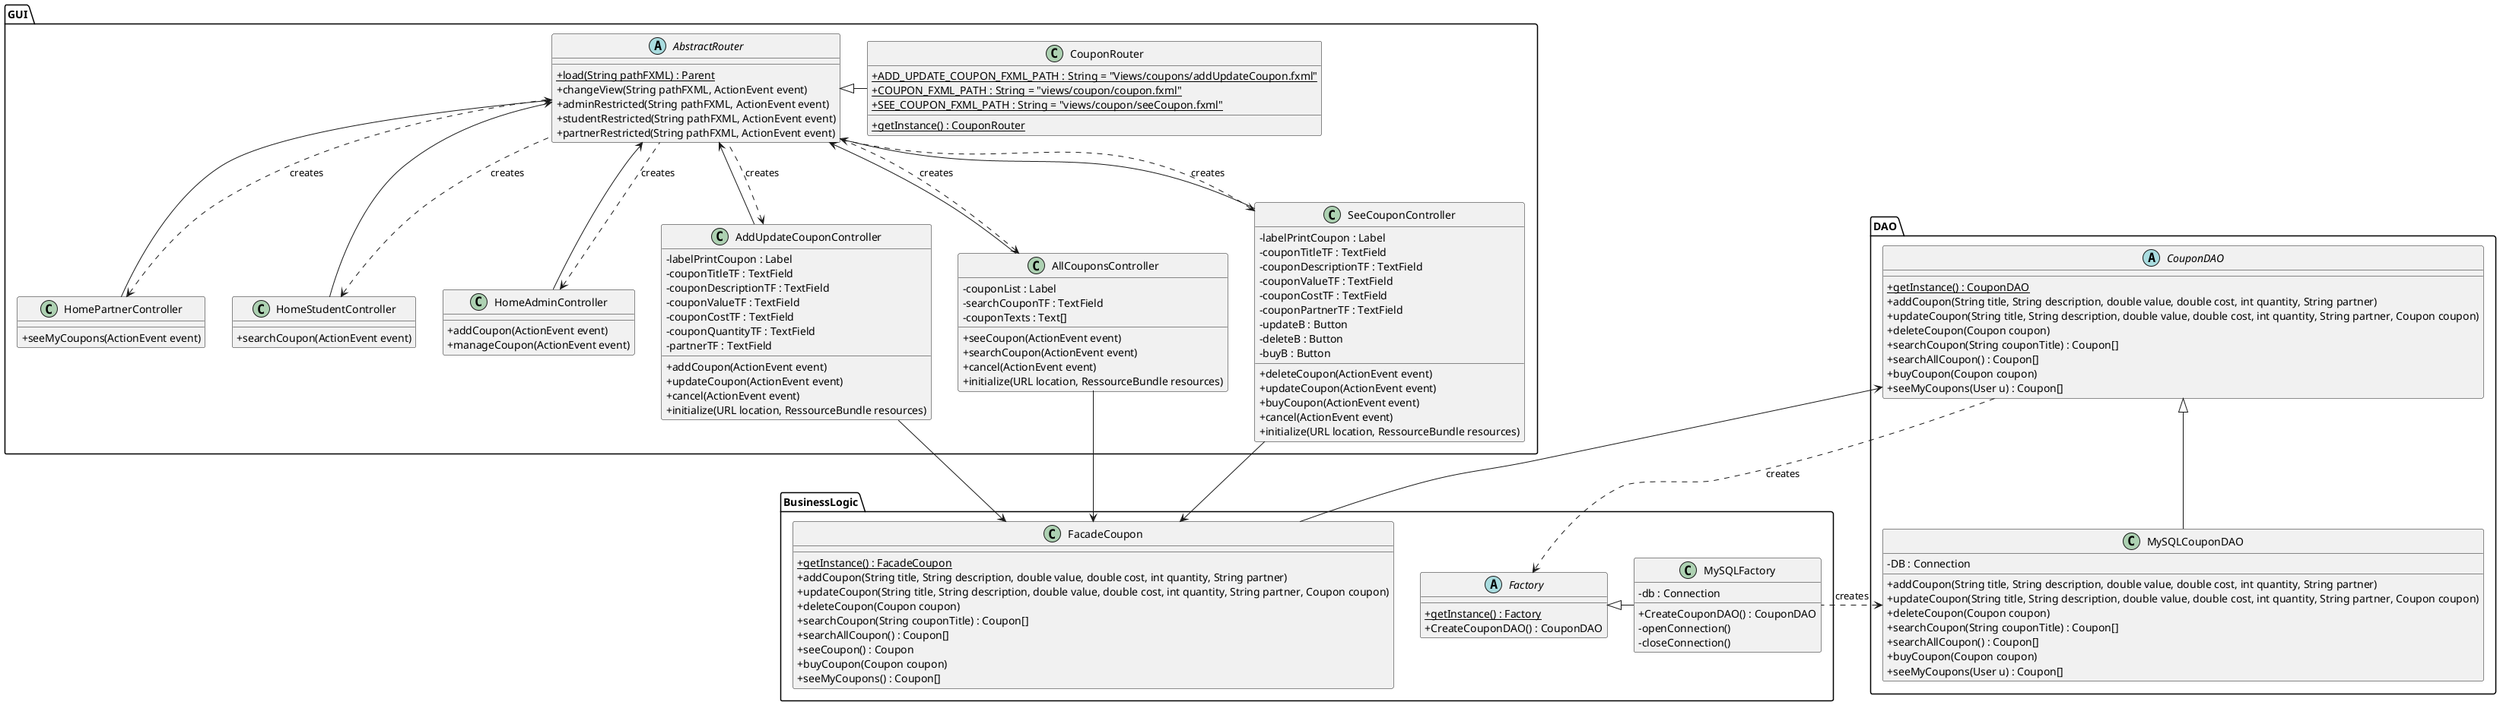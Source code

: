 @startuml
skinparam classAttributeIconSize 0

package GUI{
    abstract class AbstractRouter{
        + {static} load(String pathFXML) : Parent
        + changeView(String pathFXML, ActionEvent event)
        + adminRestricted(String pathFXML, ActionEvent event)
        + studentRestricted(String pathFXML, ActionEvent event)
        + partnerRestricted(String pathFXML, ActionEvent event)

    }

    class CouponRouter{
        + {static} ADD_UPDATE_COUPON_FXML_PATH : String = "Views/coupons/addUpdateCoupon.fxml"
        + {static} COUPON_FXML_PATH : String = "views/coupon/coupon.fxml"
        + {static} SEE_COUPON_FXML_PATH : String = "views/coupon/seeCoupon.fxml"
        + {static} getInstance() : CouponRouter
    }

    class HomePartnerController{
        + seeMyCoupons(ActionEvent event)
    }

    class HomeStudentController{
        + searchCoupon(ActionEvent event)
    }

    class HomeAdminController{
        + addCoupon(ActionEvent event)
        + manageCoupon(ActionEvent event)

    }

    class AddUpdateCouponController{
         - labelPrintCoupon : Label
         - couponTitleTF : TextField
         - couponDescriptionTF : TextField
         - couponValueTF : TextField
         - couponCostTF : TextField
         - couponQuantityTF : TextField
         - partnerTF : TextField
         + addCoupon(ActionEvent event)
         + updateCoupon(ActionEvent event)
         + cancel(ActionEvent event)
         + initialize(URL location, RessourceBundle resources)
    }

    class AllCouponsController{

         - couponList : Label
         - searchCouponTF : TextField
         - couponTexts : Text[]
         + seeCoupon(ActionEvent event)
         + searchCoupon(ActionEvent event)
         + cancel(ActionEvent event)
         + initialize(URL location, RessourceBundle resources)

    }

    class SeeCouponController{
        - labelPrintCoupon : Label
        - couponTitleTF : TextField
        - couponDescriptionTF : TextField
        - couponValueTF : TextField
        - couponCostTF : TextField
        - couponPartnerTF : TextField
        - updateB : Button
        - deleteB : Button
        - buyB : Button
        + deleteCoupon(ActionEvent event)
        + updateCoupon(ActionEvent event)
        + buyCoupon(ActionEvent event)
        + cancel(ActionEvent event)
        + initialize(URL location, RessourceBundle resources)
    }

        AbstractRouter <|-right- CouponRouter

        AbstractRouter <-- HomePartnerController
        AbstractRouter <-- HomeStudentController
        AbstractRouter <-- HomeAdminController
        AbstractRouter <-- AddUpdateCouponController
        AbstractRouter <-- AllCouponsController
        AbstractRouter <-- SeeCouponController

        HomePartnerController <.. AbstractRouter : creates
        HomeStudentController <.. AbstractRouter : creates
        HomeAdminController <.. AbstractRouter : creates
        AddUpdateCouponController <.. AbstractRouter : creates
        SeeCouponController <.. AbstractRouter : creates
        AllCouponsController <.. AbstractRouter : creates
}

package BusinessLogic{

    class FacadeCoupon{
        + {static} getInstance() : FacadeCoupon
        + addCoupon(String title, String description, double value, double cost, int quantity, String partner)
        + updateCoupon(String title, String description, double value, double cost, int quantity, String partner, Coupon coupon)
        + deleteCoupon(Coupon coupon)
        + searchCoupon(String couponTitle) : Coupon[]
        + searchAllCoupon() : Coupon[]
        + seeCoupon() : Coupon
        + buyCoupon(Coupon coupon)
        + seeMyCoupons() : Coupon[]

    }

    abstract class Factory{
        + {static} getInstance() : Factory
        + CreateCouponDAO() : CouponDAO
    }

    class MySQLFactory{
        - db : Connection
        + CreateCouponDAO() : CouponDAO
        - openConnection()
        - closeConnection()
    }


    AddUpdateCouponController --> FacadeCoupon
    AllCouponsController --> FacadeCoupon
    SeeCouponController --> FacadeCoupon

    MySQLFactory -left-|> Factory
}

package DAO{

    abstract class CouponDAO{
        + {static} getInstance() : CouponDAO
        + addCoupon(String title, String description, double value, double cost, int quantity, String partner)
        + updateCoupon(String title, String description, double value, double cost, int quantity, String partner, Coupon coupon)
        + deleteCoupon(Coupon coupon)
        + searchCoupon(String couponTitle) : Coupon[]
        + searchAllCoupon() : Coupon[]
        + buyCoupon(Coupon coupon)
        + seeMyCoupons(User u) : Coupon[]

    }

    class MySQLCouponDAO{

        - DB : Connection
        + addCoupon(String title, String description, double value, double cost, int quantity, String partner)
        + updateCoupon(String title, String description, double value, double cost, int quantity, String partner, Coupon coupon)
        + deleteCoupon(Coupon coupon)
        + searchCoupon(String couponTitle) : Coupon[]
        + searchAllCoupon() : Coupon[]
        + buyCoupon(Coupon coupon)
        + seeMyCoupons(User u) : Coupon[]

    }

    MySQLCouponDAO -up-|> CouponDAO
    CouponDAO <-right- FacadeCoupon
    CouponDAO ..> Factory  : creates

    MySQLCouponDAO <.right. MySQLFactory : creates
}

@enduml